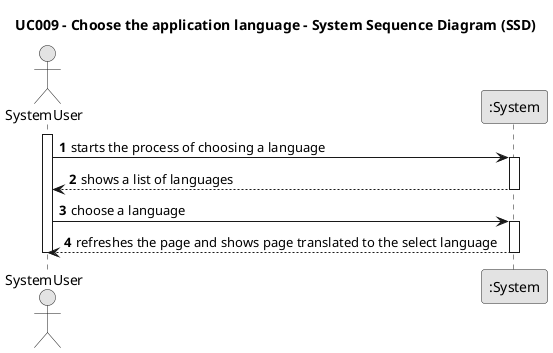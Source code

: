 @startuml
skinparam monochrome true
skinparam packageStyle rectangle
skinparam shadowing false

title UC009 - Choose the application language - System Sequence Diagram (SSD)

autonumber

actor SystemUser
participant ":System" as System

activate SystemUser
    SystemUser -> System : starts the process of choosing a language
    activate System
        System --> SystemUser : shows a list of languages
    deactivate System

    SystemUser -> System : choose a language

    activate System
        System --> SystemUser : refreshes the page and shows page translated to the select language
    deactivate System

deactivate SystemUser

@enduml